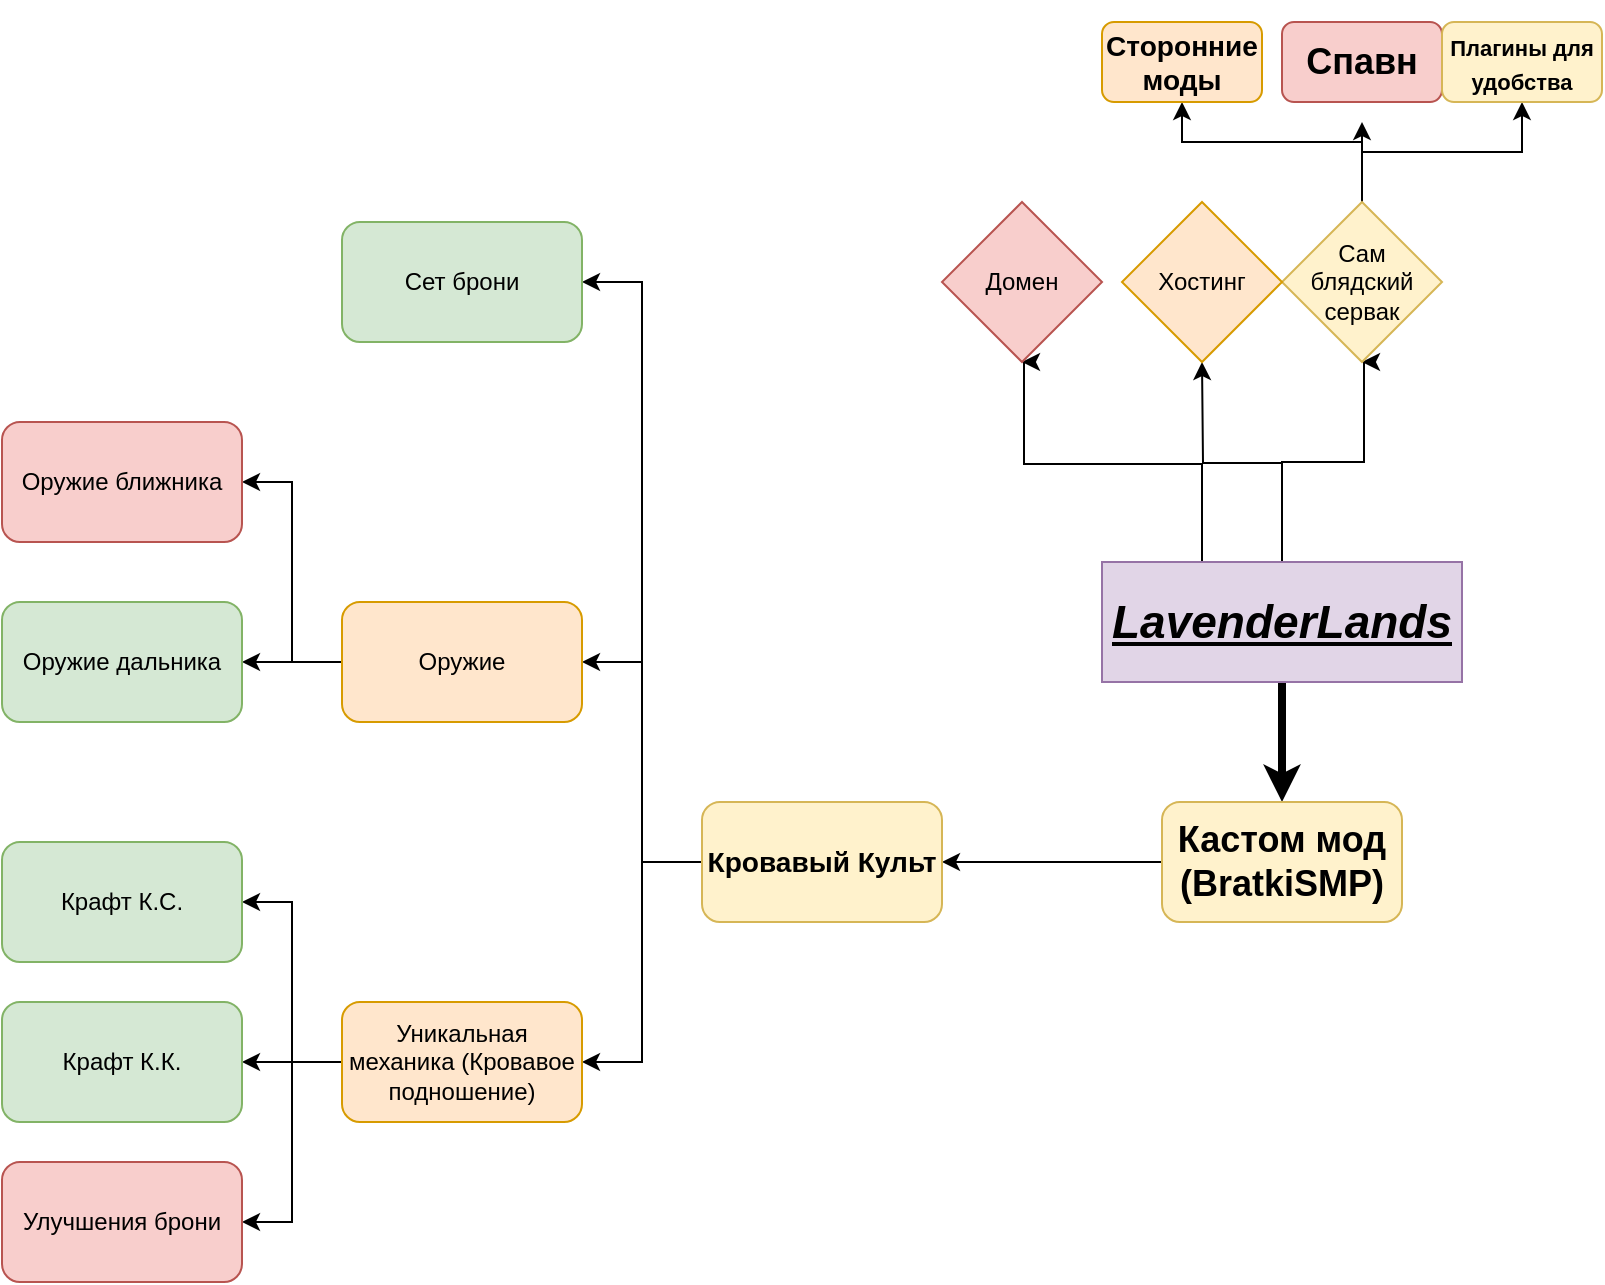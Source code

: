 <mxfile version="26.0.4">
  <diagram name="Страница — 1" id="m5t2pMFYY3bFJD1BpIWN">
    <mxGraphModel dx="2261" dy="783" grid="1" gridSize="10" guides="1" tooltips="1" connect="1" arrows="1" fold="1" page="1" pageScale="1" pageWidth="827" pageHeight="1169" math="0" shadow="0">
      <root>
        <mxCell id="0" />
        <mxCell id="1" parent="0" />
        <mxCell id="cLZ4lquTuIUv25ZifMkw-2" style="edgeStyle=orthogonalEdgeStyle;rounded=0;orthogonalLoop=1;jettySize=auto;html=1;entryX=0.5;entryY=1;entryDx=0;entryDy=0;" edge="1" parent="1" source="cLZ4lquTuIUv25ZifMkw-1" target="cLZ4lquTuIUv25ZifMkw-3">
          <mxGeometry relative="1" as="geometry">
            <mxPoint x="440" y="280" as="targetPoint" />
            <Array as="points">
              <mxPoint x="400" y="320" />
              <mxPoint x="441" y="320" />
            </Array>
          </mxGeometry>
        </mxCell>
        <mxCell id="cLZ4lquTuIUv25ZifMkw-4" style="edgeStyle=orthogonalEdgeStyle;rounded=0;orthogonalLoop=1;jettySize=auto;html=1;" edge="1" parent="1" source="cLZ4lquTuIUv25ZifMkw-1">
          <mxGeometry relative="1" as="geometry">
            <mxPoint x="360" y="270" as="targetPoint" />
          </mxGeometry>
        </mxCell>
        <mxCell id="cLZ4lquTuIUv25ZifMkw-6" style="edgeStyle=orthogonalEdgeStyle;rounded=0;orthogonalLoop=1;jettySize=auto;html=1;" edge="1" parent="1">
          <mxGeometry relative="1" as="geometry">
            <mxPoint x="270" y="270" as="targetPoint" />
            <mxPoint x="360" y="370" as="sourcePoint" />
            <Array as="points">
              <mxPoint x="360" y="321" />
              <mxPoint x="271" y="321" />
            </Array>
          </mxGeometry>
        </mxCell>
        <mxCell id="cLZ4lquTuIUv25ZifMkw-16" style="edgeStyle=orthogonalEdgeStyle;rounded=0;orthogonalLoop=1;jettySize=auto;html=1;strokeWidth=4;" edge="1" parent="1" source="cLZ4lquTuIUv25ZifMkw-1">
          <mxGeometry relative="1" as="geometry">
            <mxPoint x="400" y="490" as="targetPoint" />
          </mxGeometry>
        </mxCell>
        <mxCell id="cLZ4lquTuIUv25ZifMkw-1" value="&lt;h1&gt;&lt;font style=&quot;font-size: 23px; color: light-dark(rgb(0, 0, 0), rgb(255, 153, 204));&quot;&gt;&lt;i&gt;&lt;u&gt;LavenderLands&lt;/u&gt;&lt;/i&gt;&lt;/font&gt;&lt;/h1&gt;" style="rounded=0;whiteSpace=wrap;html=1;fillColor=#e1d5e7;strokeColor=#9673a6;" vertex="1" parent="1">
          <mxGeometry x="310" y="370" width="180" height="60" as="geometry" />
        </mxCell>
        <mxCell id="cLZ4lquTuIUv25ZifMkw-8" style="edgeStyle=orthogonalEdgeStyle;rounded=0;orthogonalLoop=1;jettySize=auto;html=1;" edge="1" parent="1" source="cLZ4lquTuIUv25ZifMkw-3">
          <mxGeometry relative="1" as="geometry">
            <mxPoint x="440" y="150" as="targetPoint" />
          </mxGeometry>
        </mxCell>
        <mxCell id="cLZ4lquTuIUv25ZifMkw-11" style="edgeStyle=orthogonalEdgeStyle;rounded=0;orthogonalLoop=1;jettySize=auto;html=1;entryX=0.5;entryY=1;entryDx=0;entryDy=0;" edge="1" parent="1" source="cLZ4lquTuIUv25ZifMkw-3" target="cLZ4lquTuIUv25ZifMkw-10">
          <mxGeometry relative="1" as="geometry" />
        </mxCell>
        <mxCell id="cLZ4lquTuIUv25ZifMkw-15" style="edgeStyle=orthogonalEdgeStyle;rounded=0;orthogonalLoop=1;jettySize=auto;html=1;entryX=0.5;entryY=1;entryDx=0;entryDy=0;" edge="1" parent="1" source="cLZ4lquTuIUv25ZifMkw-3" target="cLZ4lquTuIUv25ZifMkw-13">
          <mxGeometry relative="1" as="geometry">
            <Array as="points">
              <mxPoint x="440" y="160" />
              <mxPoint x="350" y="160" />
            </Array>
          </mxGeometry>
        </mxCell>
        <mxCell id="cLZ4lquTuIUv25ZifMkw-3" value="Сам блядский сервак" style="rhombus;whiteSpace=wrap;html=1;fillColor=#fff2cc;strokeColor=#d6b656;" vertex="1" parent="1">
          <mxGeometry x="400" y="190" width="80" height="80" as="geometry" />
        </mxCell>
        <mxCell id="cLZ4lquTuIUv25ZifMkw-5" value="Хостинг" style="rhombus;whiteSpace=wrap;html=1;fillColor=#ffe6cc;strokeColor=#d79b00;" vertex="1" parent="1">
          <mxGeometry x="320" y="190" width="80" height="80" as="geometry" />
        </mxCell>
        <mxCell id="cLZ4lquTuIUv25ZifMkw-7" value="Домен" style="rhombus;whiteSpace=wrap;html=1;fillColor=#f8cecc;strokeColor=#b85450;" vertex="1" parent="1">
          <mxGeometry x="230" y="190" width="80" height="80" as="geometry" />
        </mxCell>
        <mxCell id="cLZ4lquTuIUv25ZifMkw-9" value="&lt;h2&gt;Спавн&lt;/h2&gt;" style="rounded=1;whiteSpace=wrap;html=1;fillColor=#f8cecc;strokeColor=#b85450;" vertex="1" parent="1">
          <mxGeometry x="400" y="100" width="80" height="40" as="geometry" />
        </mxCell>
        <mxCell id="cLZ4lquTuIUv25ZifMkw-10" value="&lt;h3&gt;&lt;font style=&quot;font-size: 11px;&quot;&gt;Плагины для удобства&lt;/font&gt;&lt;/h3&gt;" style="rounded=1;whiteSpace=wrap;html=1;fillColor=#fff2cc;strokeColor=#d6b656;" vertex="1" parent="1">
          <mxGeometry x="480" y="100" width="80" height="40" as="geometry" />
        </mxCell>
        <mxCell id="cLZ4lquTuIUv25ZifMkw-13" value="&lt;h3&gt;&lt;font style=&quot;color: light-dark(rgb(0, 0, 0), rgb(255, 255, 0));&quot;&gt;Сторонние моды&lt;/font&gt;&lt;/h3&gt;" style="rounded=1;whiteSpace=wrap;html=1;fillColor=#ffe6cc;strokeColor=#d79b00;" vertex="1" parent="1">
          <mxGeometry x="310" y="100" width="80" height="40" as="geometry" />
        </mxCell>
        <mxCell id="cLZ4lquTuIUv25ZifMkw-18" style="edgeStyle=orthogonalEdgeStyle;rounded=0;orthogonalLoop=1;jettySize=auto;html=1;" edge="1" parent="1" source="cLZ4lquTuIUv25ZifMkw-17">
          <mxGeometry relative="1" as="geometry">
            <mxPoint x="230" y="520" as="targetPoint" />
          </mxGeometry>
        </mxCell>
        <mxCell id="cLZ4lquTuIUv25ZifMkw-17" value="&lt;h2&gt;&lt;font style=&quot;color: light-dark(rgb(0, 0, 0), rgb(255, 153, 204));&quot;&gt;Кастом мод (BratkiSMP)&lt;/font&gt;&lt;/h2&gt;" style="rounded=1;whiteSpace=wrap;html=1;fillColor=#fff2cc;strokeColor=#d6b656;" vertex="1" parent="1">
          <mxGeometry x="340" y="490" width="120" height="60" as="geometry" />
        </mxCell>
        <mxCell id="cLZ4lquTuIUv25ZifMkw-21" style="edgeStyle=orthogonalEdgeStyle;rounded=0;orthogonalLoop=1;jettySize=auto;html=1;entryX=1;entryY=0.5;entryDx=0;entryDy=0;" edge="1" parent="1" source="cLZ4lquTuIUv25ZifMkw-19" target="cLZ4lquTuIUv25ZifMkw-20">
          <mxGeometry relative="1" as="geometry" />
        </mxCell>
        <mxCell id="cLZ4lquTuIUv25ZifMkw-23" style="edgeStyle=orthogonalEdgeStyle;rounded=0;orthogonalLoop=1;jettySize=auto;html=1;entryX=1;entryY=0.5;entryDx=0;entryDy=0;" edge="1" parent="1" source="cLZ4lquTuIUv25ZifMkw-19" target="cLZ4lquTuIUv25ZifMkw-22">
          <mxGeometry relative="1" as="geometry" />
        </mxCell>
        <mxCell id="cLZ4lquTuIUv25ZifMkw-26" style="edgeStyle=orthogonalEdgeStyle;rounded=0;orthogonalLoop=1;jettySize=auto;html=1;entryX=1;entryY=0.5;entryDx=0;entryDy=0;" edge="1" parent="1" source="cLZ4lquTuIUv25ZifMkw-19" target="cLZ4lquTuIUv25ZifMkw-25">
          <mxGeometry relative="1" as="geometry" />
        </mxCell>
        <mxCell id="cLZ4lquTuIUv25ZifMkw-19" value="&lt;h3&gt;&lt;font style=&quot;color: light-dark(rgb(0, 0, 0), rgb(255, 217, 102));&quot;&gt;Кровавый Культ&lt;/font&gt;&lt;/h3&gt;" style="rounded=1;whiteSpace=wrap;html=1;fillColor=#fff2cc;strokeColor=#d6b656;" vertex="1" parent="1">
          <mxGeometry x="110" y="490" width="120" height="60" as="geometry" />
        </mxCell>
        <mxCell id="cLZ4lquTuIUv25ZifMkw-20" value="&lt;font style=&quot;color: light-dark(rgb(0, 0, 0), rgb(151, 208, 119));&quot;&gt;Сет брони&lt;/font&gt;" style="rounded=1;whiteSpace=wrap;html=1;fillColor=#d5e8d4;strokeColor=#82b366;" vertex="1" parent="1">
          <mxGeometry x="-70" y="200" width="120" height="60" as="geometry" />
        </mxCell>
        <mxCell id="cLZ4lquTuIUv25ZifMkw-35" style="edgeStyle=orthogonalEdgeStyle;rounded=0;orthogonalLoop=1;jettySize=auto;html=1;entryX=1;entryY=0.5;entryDx=0;entryDy=0;" edge="1" parent="1" source="cLZ4lquTuIUv25ZifMkw-22" target="cLZ4lquTuIUv25ZifMkw-34">
          <mxGeometry relative="1" as="geometry" />
        </mxCell>
        <mxCell id="cLZ4lquTuIUv25ZifMkw-37" style="edgeStyle=orthogonalEdgeStyle;rounded=0;orthogonalLoop=1;jettySize=auto;html=1;entryX=1;entryY=0.5;entryDx=0;entryDy=0;" edge="1" parent="1" source="cLZ4lquTuIUv25ZifMkw-22" target="cLZ4lquTuIUv25ZifMkw-36">
          <mxGeometry relative="1" as="geometry" />
        </mxCell>
        <mxCell id="cLZ4lquTuIUv25ZifMkw-22" value="&lt;font style=&quot;color: light-dark(rgb(0, 0, 0), rgb(255, 229, 153));&quot;&gt;Оружие&lt;/font&gt;" style="rounded=1;whiteSpace=wrap;html=1;fillColor=#ffe6cc;strokeColor=#d79b00;" vertex="1" parent="1">
          <mxGeometry x="-70" y="390" width="120" height="60" as="geometry" />
        </mxCell>
        <mxCell id="cLZ4lquTuIUv25ZifMkw-28" style="edgeStyle=orthogonalEdgeStyle;rounded=0;orthogonalLoop=1;jettySize=auto;html=1;entryX=1;entryY=0.5;entryDx=0;entryDy=0;" edge="1" parent="1" source="cLZ4lquTuIUv25ZifMkw-25" target="cLZ4lquTuIUv25ZifMkw-27">
          <mxGeometry relative="1" as="geometry" />
        </mxCell>
        <mxCell id="cLZ4lquTuIUv25ZifMkw-30" style="edgeStyle=orthogonalEdgeStyle;rounded=0;orthogonalLoop=1;jettySize=auto;html=1;" edge="1" parent="1" source="cLZ4lquTuIUv25ZifMkw-25" target="cLZ4lquTuIUv25ZifMkw-29">
          <mxGeometry relative="1" as="geometry" />
        </mxCell>
        <mxCell id="cLZ4lquTuIUv25ZifMkw-32" style="edgeStyle=orthogonalEdgeStyle;rounded=0;orthogonalLoop=1;jettySize=auto;html=1;entryX=1;entryY=0.5;entryDx=0;entryDy=0;" edge="1" parent="1" source="cLZ4lquTuIUv25ZifMkw-25" target="cLZ4lquTuIUv25ZifMkw-31">
          <mxGeometry relative="1" as="geometry" />
        </mxCell>
        <mxCell id="cLZ4lquTuIUv25ZifMkw-25" value="&lt;font style=&quot;color: light-dark(rgb(0, 0, 0), rgb(255, 229, 153));&quot;&gt;Уникальная механика (Кровавое подношение)&lt;/font&gt;" style="rounded=1;whiteSpace=wrap;html=1;fillColor=#ffe6cc;strokeColor=#d79b00;" vertex="1" parent="1">
          <mxGeometry x="-70" y="590" width="120" height="60" as="geometry" />
        </mxCell>
        <mxCell id="cLZ4lquTuIUv25ZifMkw-27" value="&lt;font style=&quot;color: light-dark(rgb(0, 0, 0), rgb(151, 208, 119));&quot;&gt;Крафт К.С.&lt;/font&gt;" style="rounded=1;whiteSpace=wrap;html=1;fillColor=#d5e8d4;strokeColor=#82b366;" vertex="1" parent="1">
          <mxGeometry x="-240" y="510" width="120" height="60" as="geometry" />
        </mxCell>
        <mxCell id="cLZ4lquTuIUv25ZifMkw-29" value="&lt;font style=&quot;color: light-dark(rgb(0, 0, 0), rgb(151, 208, 119));&quot;&gt;Крафт К.К.&lt;/font&gt;" style="rounded=1;whiteSpace=wrap;html=1;fillColor=#d5e8d4;strokeColor=#82b366;" vertex="1" parent="1">
          <mxGeometry x="-240" y="590" width="120" height="60" as="geometry" />
        </mxCell>
        <mxCell id="cLZ4lquTuIUv25ZifMkw-31" value="&lt;font style=&quot;color: light-dark(rgb(0, 0, 0), rgb(204, 0, 0));&quot;&gt;Улучшения брони&lt;/font&gt;" style="rounded=1;whiteSpace=wrap;html=1;fillColor=#f8cecc;strokeColor=#b85450;" vertex="1" parent="1">
          <mxGeometry x="-240" y="670" width="120" height="60" as="geometry" />
        </mxCell>
        <mxCell id="cLZ4lquTuIUv25ZifMkw-34" value="&lt;font style=&quot;color: light-dark(rgb(0, 0, 0), rgb(151, 208, 119));&quot;&gt;Оружие дальника&lt;/font&gt;" style="rounded=1;whiteSpace=wrap;html=1;fillColor=#d5e8d4;strokeColor=#82b366;" vertex="1" parent="1">
          <mxGeometry x="-240" y="390" width="120" height="60" as="geometry" />
        </mxCell>
        <mxCell id="cLZ4lquTuIUv25ZifMkw-36" value="&lt;font style=&quot;color: light-dark(rgb(0, 0, 0), rgb(204, 0, 0));&quot;&gt;Оружие ближника&lt;/font&gt;" style="rounded=1;whiteSpace=wrap;html=1;fillColor=#f8cecc;strokeColor=#b85450;" vertex="1" parent="1">
          <mxGeometry x="-240" y="300" width="120" height="60" as="geometry" />
        </mxCell>
      </root>
    </mxGraphModel>
  </diagram>
</mxfile>
